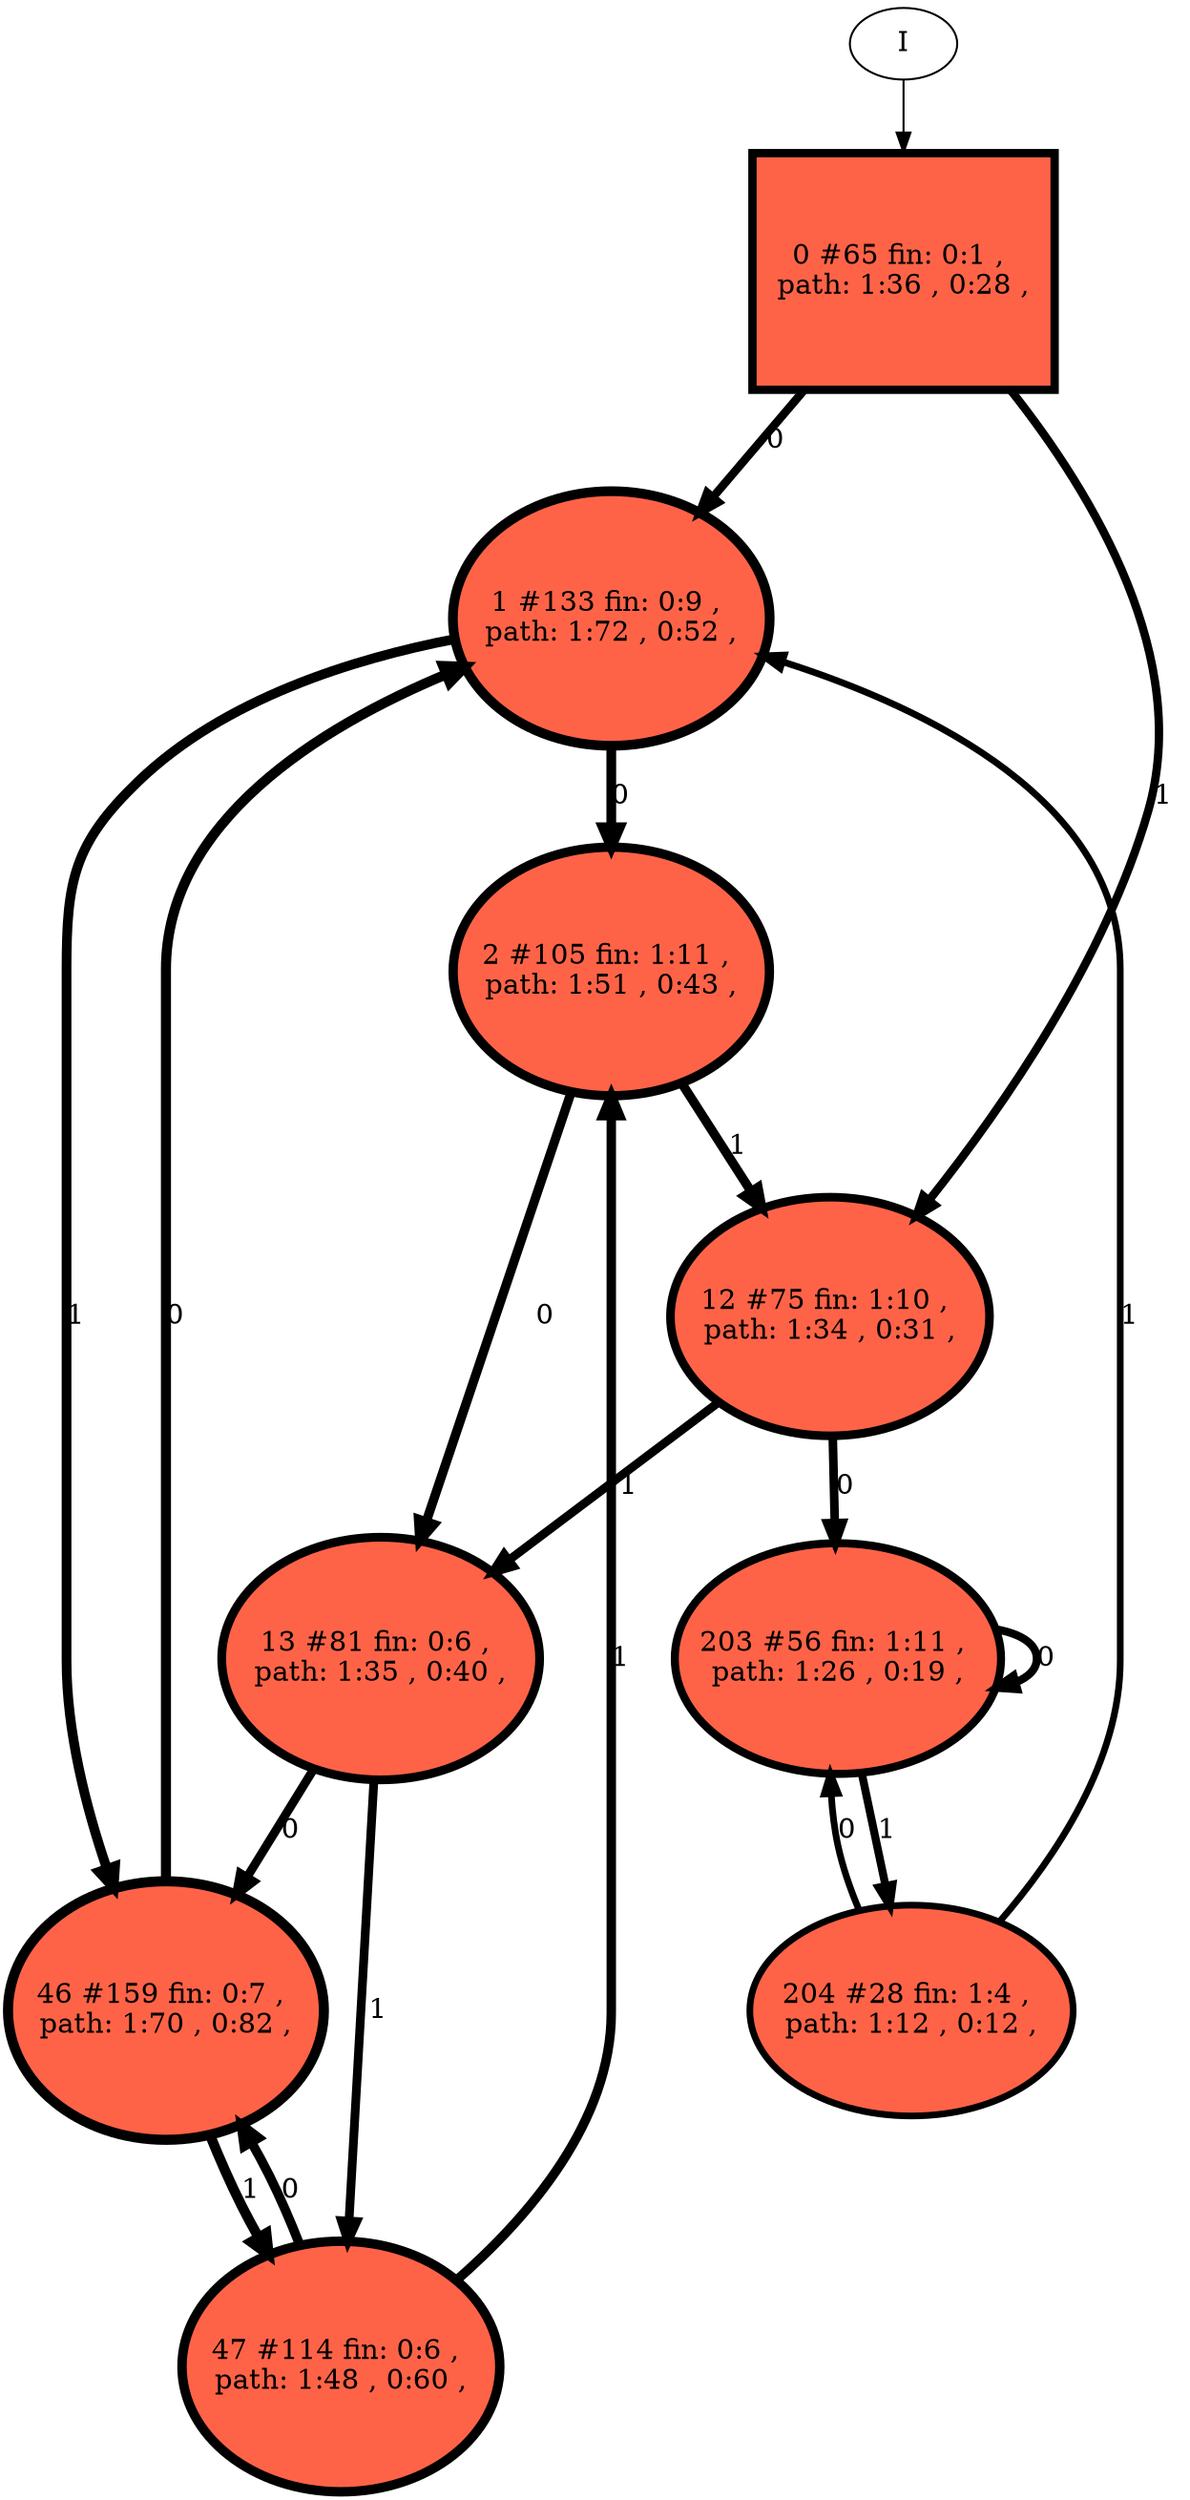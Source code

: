 // produced with flexfringe // 
digraph DFA {
	0 [label="root" shape=box];
		I -> 0;
	0 [ label="0 #65 fin: 0:1 , 
 path: 1:36 , 0:28 , " , style=filled, fillcolor="tomato", width=1.64667, height=1.64667, penwidth=4.18965];
		0 -> 1 [label="0 " , penwidth=4.18965 ];
		0 -> 12 [label="1 " , penwidth=4.18965 ];
	1 [ label="1 #133 fin: 0:9 , 
 path: 1:72 , 0:52 , " , style=filled, fillcolor="tomato", width=1.77459, height=1.77459, penwidth=4.89784];
		1 -> 2 [label="0 " , penwidth=4.89784 ];
		1 -> 46 [label="1 " , penwidth=4.89784 ];
	12 [ label="12 #75 fin: 1:10 , 
 path: 1:34 , 0:31 , " , style=filled, fillcolor="tomato", width=1.67349, height=1.67349, penwidth=4.33073];
		12 -> 203 [label="0 " , penwidth=4.33073 ];
		12 -> 13 [label="1 " , penwidth=4.33073 ];
	2 [ label="2 #105 fin: 1:11 , 
 path: 1:51 , 0:43 , " , style=filled, fillcolor="tomato", width=1.73403, height=1.73403, penwidth=4.66344];
		2 -> 13 [label="0 " , penwidth=4.66344 ];
		2 -> 12 [label="1 " , penwidth=4.66344 ];
	46 [ label="46 #159 fin: 0:7 , 
 path: 1:70 , 0:82 , " , style=filled, fillcolor="tomato", width=1.80421, height=1.80421, penwidth=5.07517];
		46 -> 1 [label="0 " , penwidth=5.07517 ];
		46 -> 47 [label="1 " , penwidth=5.07517 ];
	203 [ label="203 #56 fin: 1:11 , 
 path: 1:26 , 0:19 , " , style=filled, fillcolor="tomato", width=1.61801, height=1.61801, penwidth=4.04305];
		203 -> 203 [label="0 " , penwidth=4.04305 ];
		203 -> 204 [label="1 " , penwidth=4.04305 ];
	13 [ label="13 #81 fin: 0:6 , 
 path: 1:35 , 0:40 , " , style=filled, fillcolor="tomato", width=1.68764, height=1.68764, penwidth=4.40672];
		13 -> 46 [label="0 " , penwidth=4.40672 ];
		13 -> 47 [label="1 " , penwidth=4.40672 ];
	47 [ label="47 #114 fin: 0:6 , 
 path: 1:48 , 0:60 , " , style=filled, fillcolor="tomato", width=1.74832, height=1.74832, penwidth=4.74493];
		47 -> 46 [label="0 " , penwidth=4.74493 ];
		47 -> 2 [label="1 " , penwidth=4.74493 ];
	204 [ label="204 #28 fin: 1:4 , 
 path: 1:12 , 0:12 , " , style=filled, fillcolor="tomato", width=1.47414, height=1.47414, penwidth=3.3673];
		204 -> 203 [label="0 " , penwidth=3.3673 ];
		204 -> 1 [label="1 " , penwidth=3.3673 ];
}

